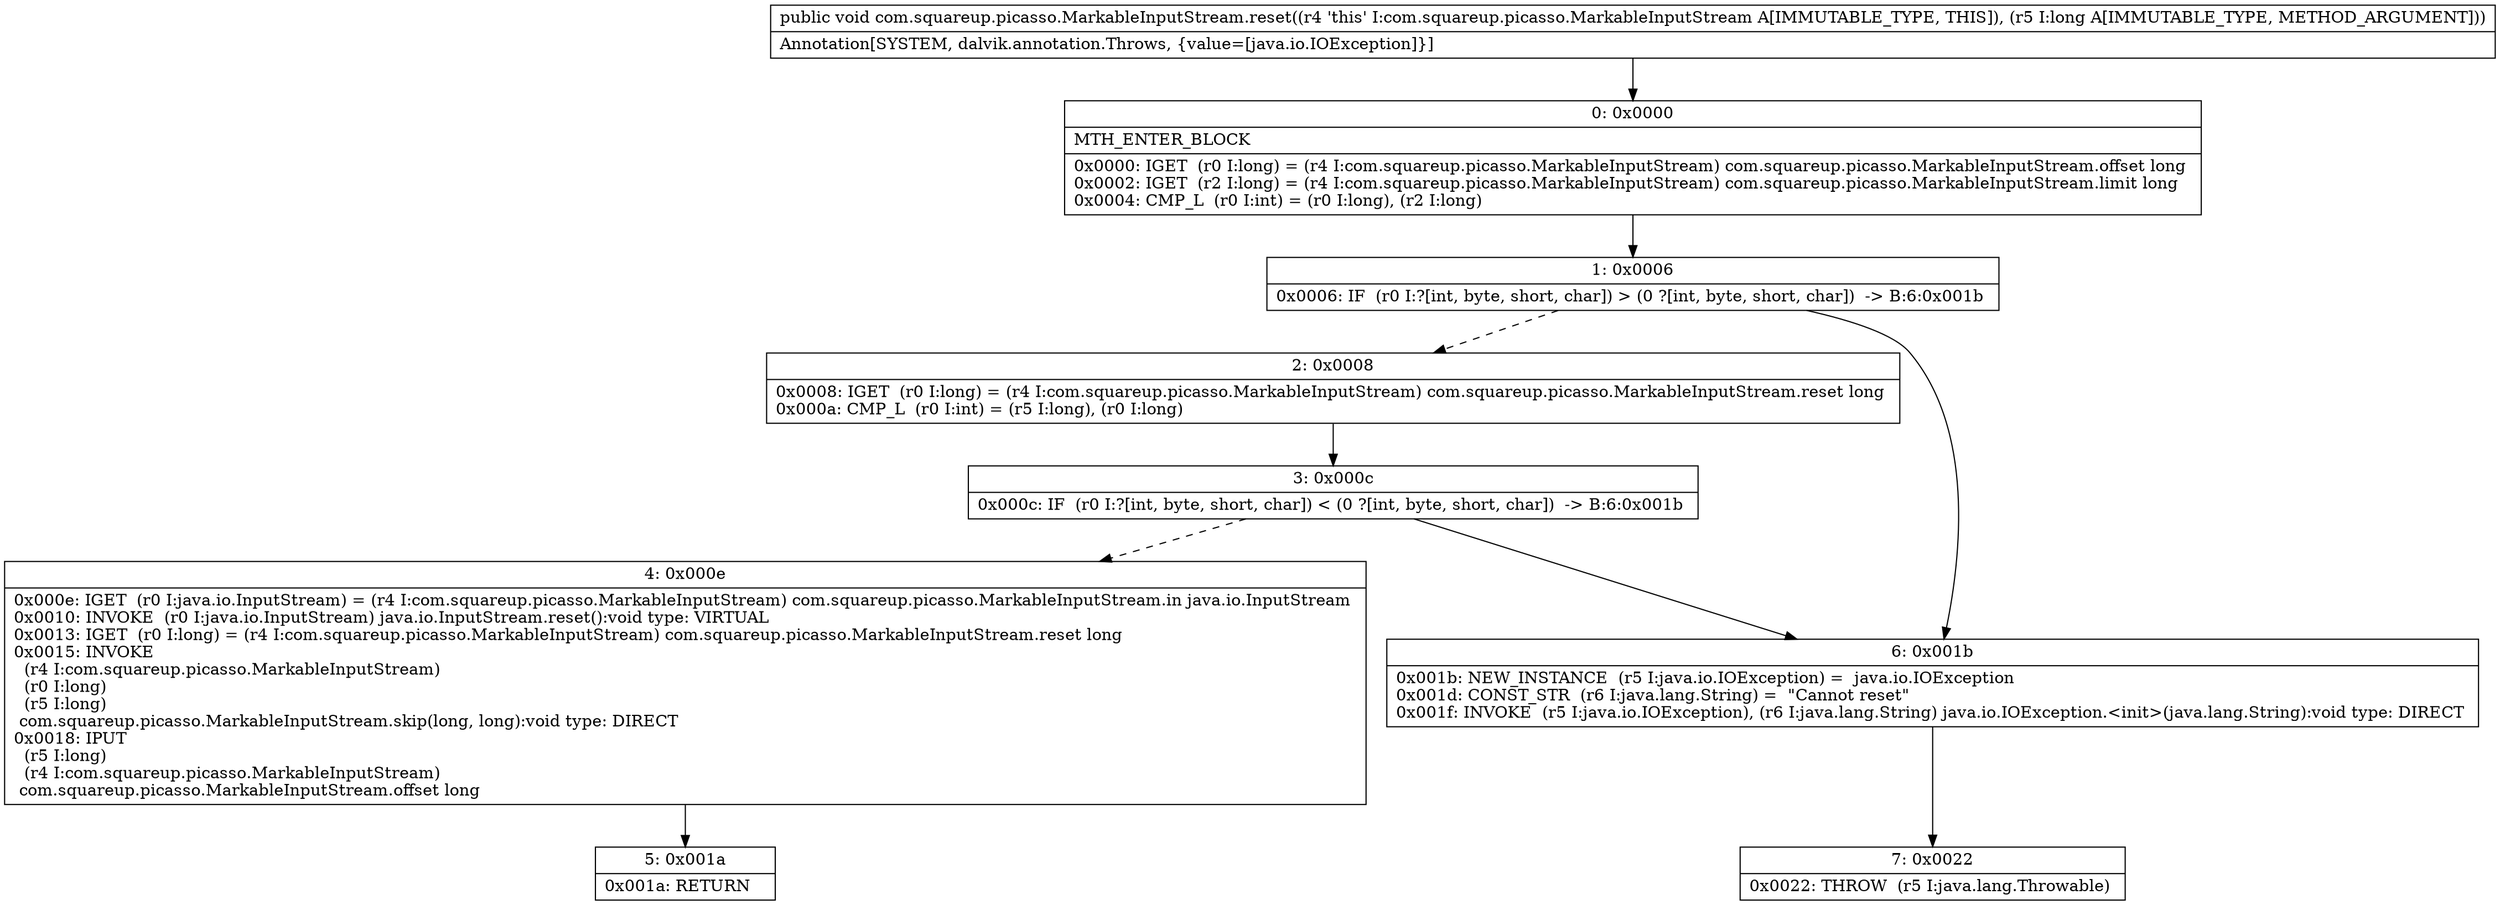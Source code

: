 digraph "CFG forcom.squareup.picasso.MarkableInputStream.reset(J)V" {
Node_0 [shape=record,label="{0\:\ 0x0000|MTH_ENTER_BLOCK\l|0x0000: IGET  (r0 I:long) = (r4 I:com.squareup.picasso.MarkableInputStream) com.squareup.picasso.MarkableInputStream.offset long \l0x0002: IGET  (r2 I:long) = (r4 I:com.squareup.picasso.MarkableInputStream) com.squareup.picasso.MarkableInputStream.limit long \l0x0004: CMP_L  (r0 I:int) = (r0 I:long), (r2 I:long) \l}"];
Node_1 [shape=record,label="{1\:\ 0x0006|0x0006: IF  (r0 I:?[int, byte, short, char]) \> (0 ?[int, byte, short, char])  \-\> B:6:0x001b \l}"];
Node_2 [shape=record,label="{2\:\ 0x0008|0x0008: IGET  (r0 I:long) = (r4 I:com.squareup.picasso.MarkableInputStream) com.squareup.picasso.MarkableInputStream.reset long \l0x000a: CMP_L  (r0 I:int) = (r5 I:long), (r0 I:long) \l}"];
Node_3 [shape=record,label="{3\:\ 0x000c|0x000c: IF  (r0 I:?[int, byte, short, char]) \< (0 ?[int, byte, short, char])  \-\> B:6:0x001b \l}"];
Node_4 [shape=record,label="{4\:\ 0x000e|0x000e: IGET  (r0 I:java.io.InputStream) = (r4 I:com.squareup.picasso.MarkableInputStream) com.squareup.picasso.MarkableInputStream.in java.io.InputStream \l0x0010: INVOKE  (r0 I:java.io.InputStream) java.io.InputStream.reset():void type: VIRTUAL \l0x0013: IGET  (r0 I:long) = (r4 I:com.squareup.picasso.MarkableInputStream) com.squareup.picasso.MarkableInputStream.reset long \l0x0015: INVOKE  \l  (r4 I:com.squareup.picasso.MarkableInputStream)\l  (r0 I:long)\l  (r5 I:long)\l com.squareup.picasso.MarkableInputStream.skip(long, long):void type: DIRECT \l0x0018: IPUT  \l  (r5 I:long)\l  (r4 I:com.squareup.picasso.MarkableInputStream)\l com.squareup.picasso.MarkableInputStream.offset long \l}"];
Node_5 [shape=record,label="{5\:\ 0x001a|0x001a: RETURN   \l}"];
Node_6 [shape=record,label="{6\:\ 0x001b|0x001b: NEW_INSTANCE  (r5 I:java.io.IOException) =  java.io.IOException \l0x001d: CONST_STR  (r6 I:java.lang.String) =  \"Cannot reset\" \l0x001f: INVOKE  (r5 I:java.io.IOException), (r6 I:java.lang.String) java.io.IOException.\<init\>(java.lang.String):void type: DIRECT \l}"];
Node_7 [shape=record,label="{7\:\ 0x0022|0x0022: THROW  (r5 I:java.lang.Throwable) \l}"];
MethodNode[shape=record,label="{public void com.squareup.picasso.MarkableInputStream.reset((r4 'this' I:com.squareup.picasso.MarkableInputStream A[IMMUTABLE_TYPE, THIS]), (r5 I:long A[IMMUTABLE_TYPE, METHOD_ARGUMENT]))  | Annotation[SYSTEM, dalvik.annotation.Throws, \{value=[java.io.IOException]\}]\l}"];
MethodNode -> Node_0;
Node_0 -> Node_1;
Node_1 -> Node_2[style=dashed];
Node_1 -> Node_6;
Node_2 -> Node_3;
Node_3 -> Node_4[style=dashed];
Node_3 -> Node_6;
Node_4 -> Node_5;
Node_6 -> Node_7;
}


